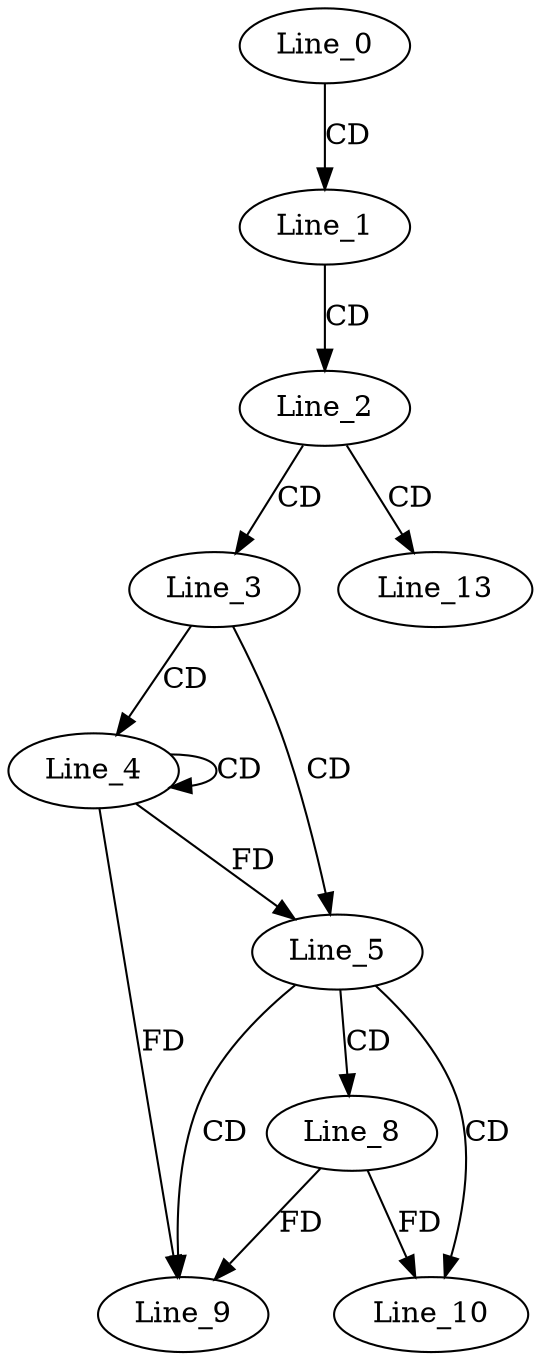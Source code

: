 digraph G {
  Line_0;
  Line_1;
  Line_2;
  Line_3;
  Line_4;
  Line_4;
  Line_5;
  Line_8;
  Line_9;
  Line_10;
  Line_13;
  Line_0 -> Line_1 [ label="CD" ];
  Line_1 -> Line_2 [ label="CD" ];
  Line_2 -> Line_3 [ label="CD" ];
  Line_3 -> Line_4 [ label="CD" ];
  Line_4 -> Line_4 [ label="CD" ];
  Line_3 -> Line_5 [ label="CD" ];
  Line_4 -> Line_5 [ label="FD" ];
  Line_5 -> Line_8 [ label="CD" ];
  Line_5 -> Line_9 [ label="CD" ];
  Line_4 -> Line_9 [ label="FD" ];
  Line_8 -> Line_9 [ label="FD" ];
  Line_5 -> Line_10 [ label="CD" ];
  Line_8 -> Line_10 [ label="FD" ];
  Line_2 -> Line_13 [ label="CD" ];
}
